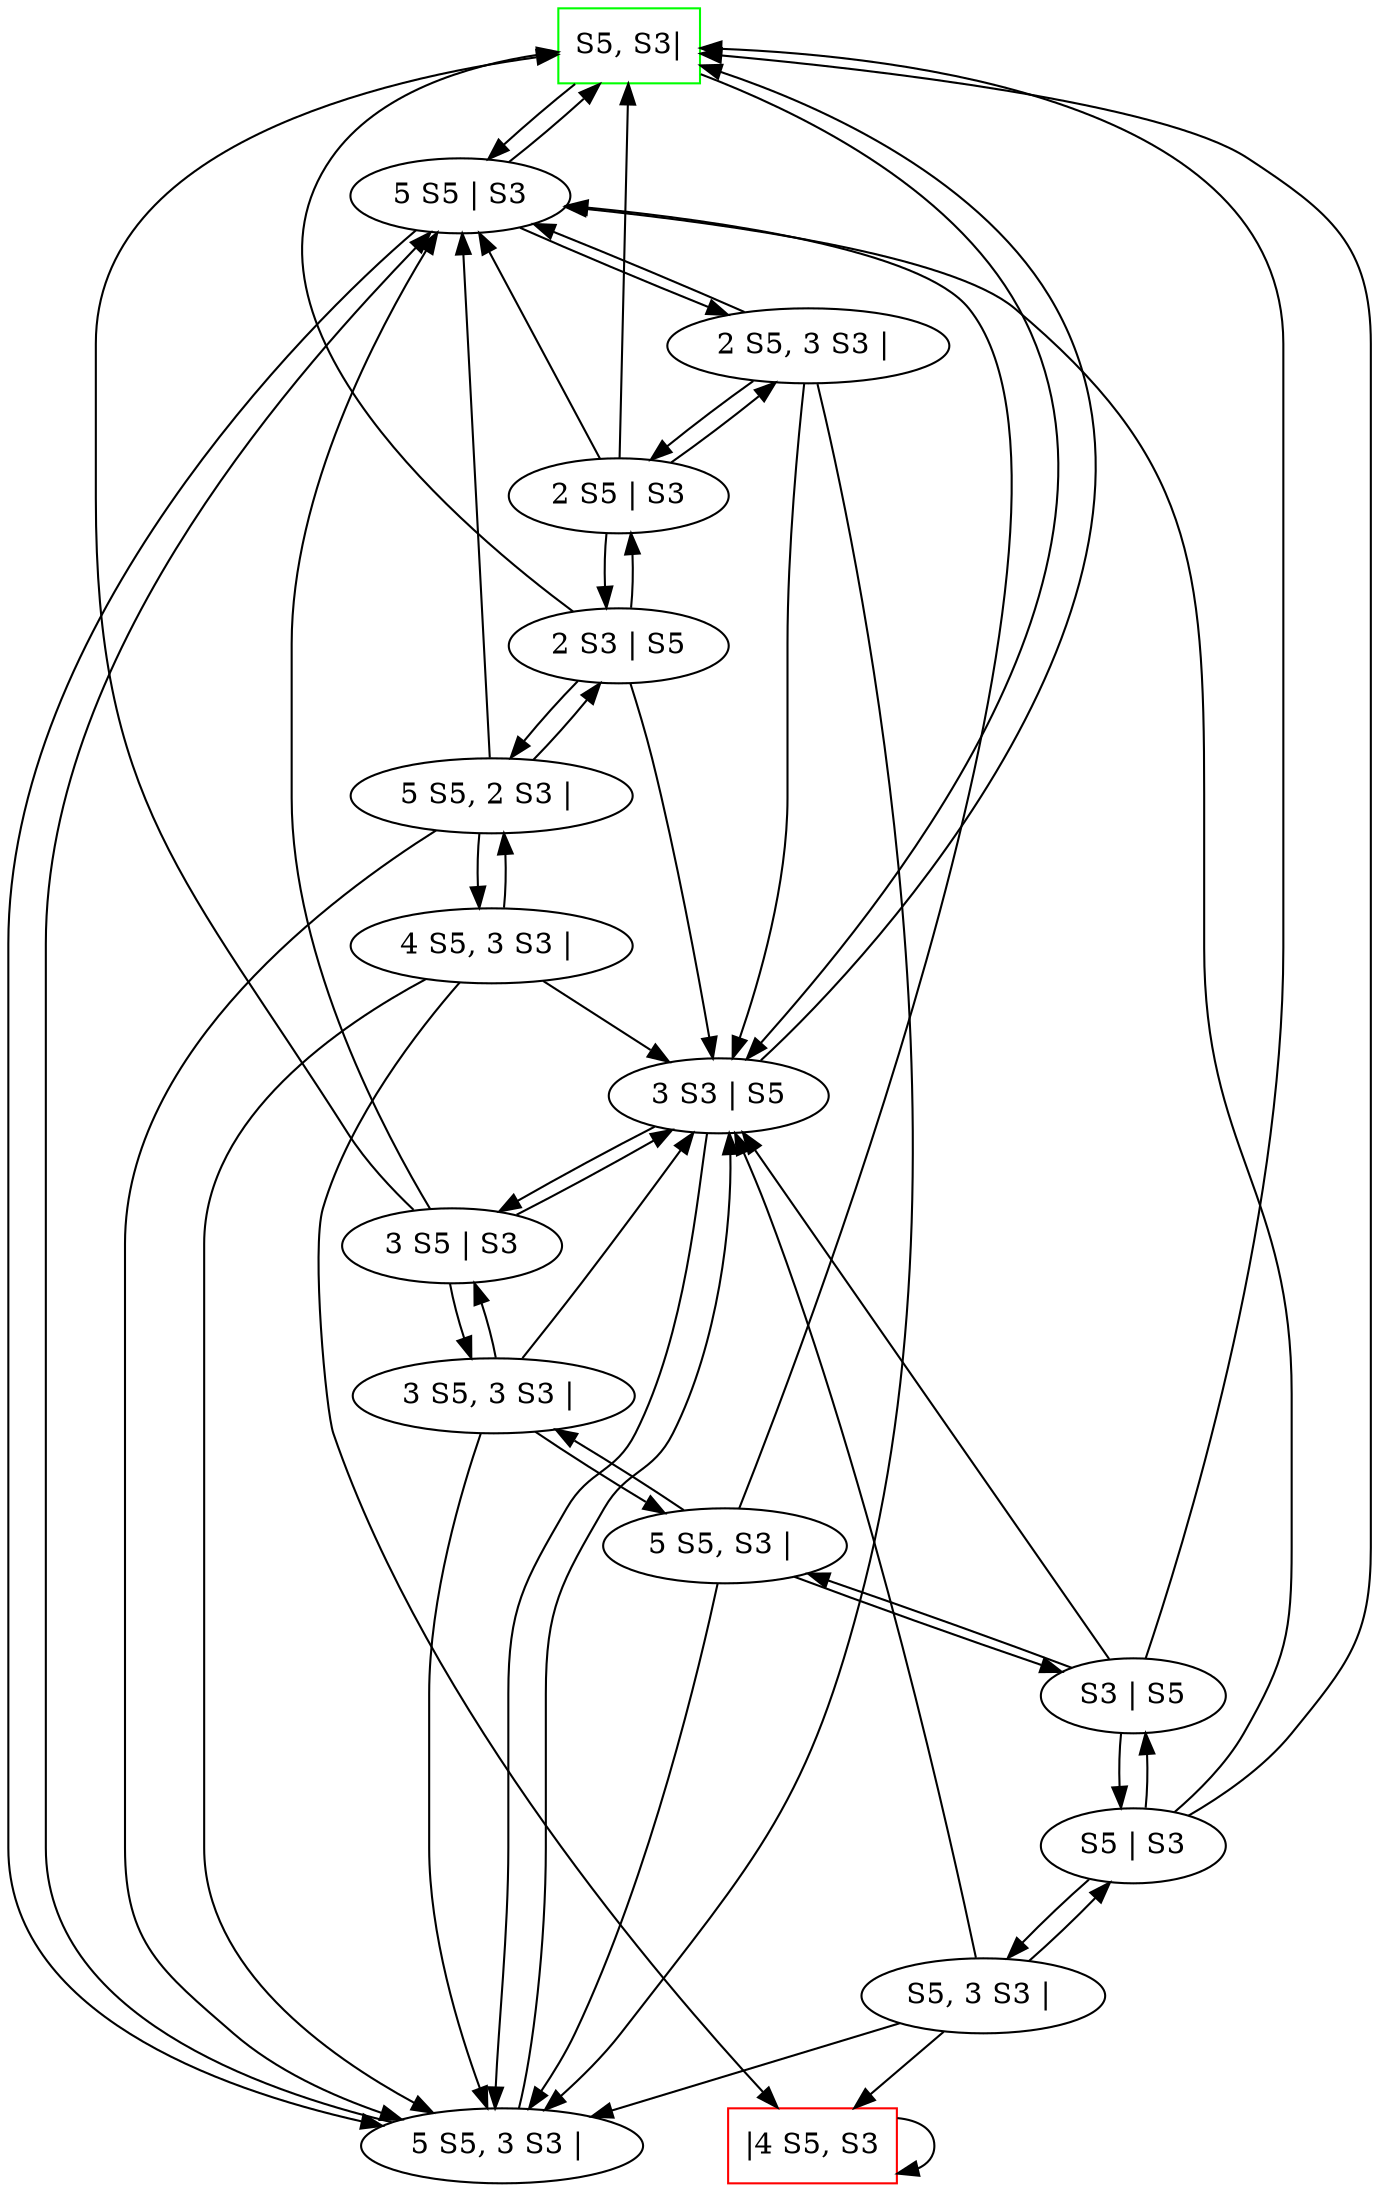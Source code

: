 digraph sceau {
	initial [label="S5, S3|" color=green shape=box]
	final [label="|4 S5, S3" color=red shape=box]
	initial -> "5 S5 | S3"
	initial -> "3 S3 | S5"
	"3 S3 | S5" -> "5 S5, 3 S3 | "
	"3 S3 | S5" -> initial
	"3 S3 | S5" -> "3 S5 | S3"
	"3 S5 | S3" -> initial
	"3 S5 | S3" -> "5 S5 | S3"
	"3 S5 | S3" -> "3 S3 | S5"
	"3 S5 | S3" -> "3 S5, 3 S3 | "
	"3 S5, 3 S3 | " -> "3 S3 | S5"
	"3 S5, 3 S3 | " -> "5 S5, 3 S3 | "
	"3 S5, 3 S3 | " -> "3 S5 | S3"
	"3 S5, 3 S3 | " -> "5 S5, S3 | "
	"5 S5, S3 | " -> "S3 | S5"
	"5 S5, S3 | " -> "3 S5, 3 S3 | "
	"5 S5, S3 | " -> "5 S5 | S3"
	"5 S5, S3 | " -> "5 S5, 3 S3 | "
	"5 S5, 3 S3 | " -> "3 S3 | S5"
	"5 S5, 3 S3 | " -> "5 S5 | S3"
	"5 S5 | S3" -> initial
	"5 S5 | S3" -> "2 S5, 3 S3 | "
	"5 S5 | S3" -> "5 S5, 3 S3 | "
	"2 S5, 3 S3 | " -> "3 S3 | S5"
	"2 S5, 3 S3 | " -> "5 S5, 3 S3 | "
	"2 S5, 3 S3 | " -> "2 S5 | S3"
	"2 S5, 3 S3 | " -> "5 S5 | S3"
	"2 S5 | S3" -> initial
	"2 S5 | S3" -> "5 S5 | S3"
	"2 S5 | S3" -> "2 S3 | S5"
	"2 S5 | S3" -> "2 S5, 3 S3 | "
	"2 S3 | S5" -> "5 S5, 2 S3 | "
	"2 S3 | S5" -> initial
	"2 S3 | S5" -> "3 S3 | S5"
	"2 S3 | S5" -> "2 S5 | S3"
	"5 S5, 2 S3 | " -> "2 S3 | S5"
	"5 S5, 2 S3 | " -> "4 S5, 3 S3 | "
	"5 S5, 2 S3 | " -> "5 S5 | S3"
	"5 S5, 2 S3 | " -> "5 S5, 3 S3 | "
	"4 S5, 3 S3 | " -> "3 S3 | S5"
	"4 S5, 3 S3 | " -> "5 S5, 3 S3 | "
	"4 S5, 3 S3 | " -> final
	"4 S5, 3 S3 | " -> "5 S5, 2 S3 | "
	final -> final
	"S3 | S5" -> "5 S5, S3 | "
	"S3 | S5" -> initial
	"S3 | S5" -> "3 S3 | S5"
	"S3 | S5" -> "S5 | S3"
	"S5 | S3" -> initial
	"S5 | S3" -> "5 S5 | S3"
	"S5 | S3" -> "S3 | S5"
	"S5 | S3" -> "S5, 3 S3 | "
	"S5, 3 S3 | " -> "3 S3 | S5"
	"S5, 3 S3 | " -> "5 S5, 3 S3 | "
	"S5, 3 S3 | " -> "S5 | S3"
	"S5, 3 S3 | " -> final
}
